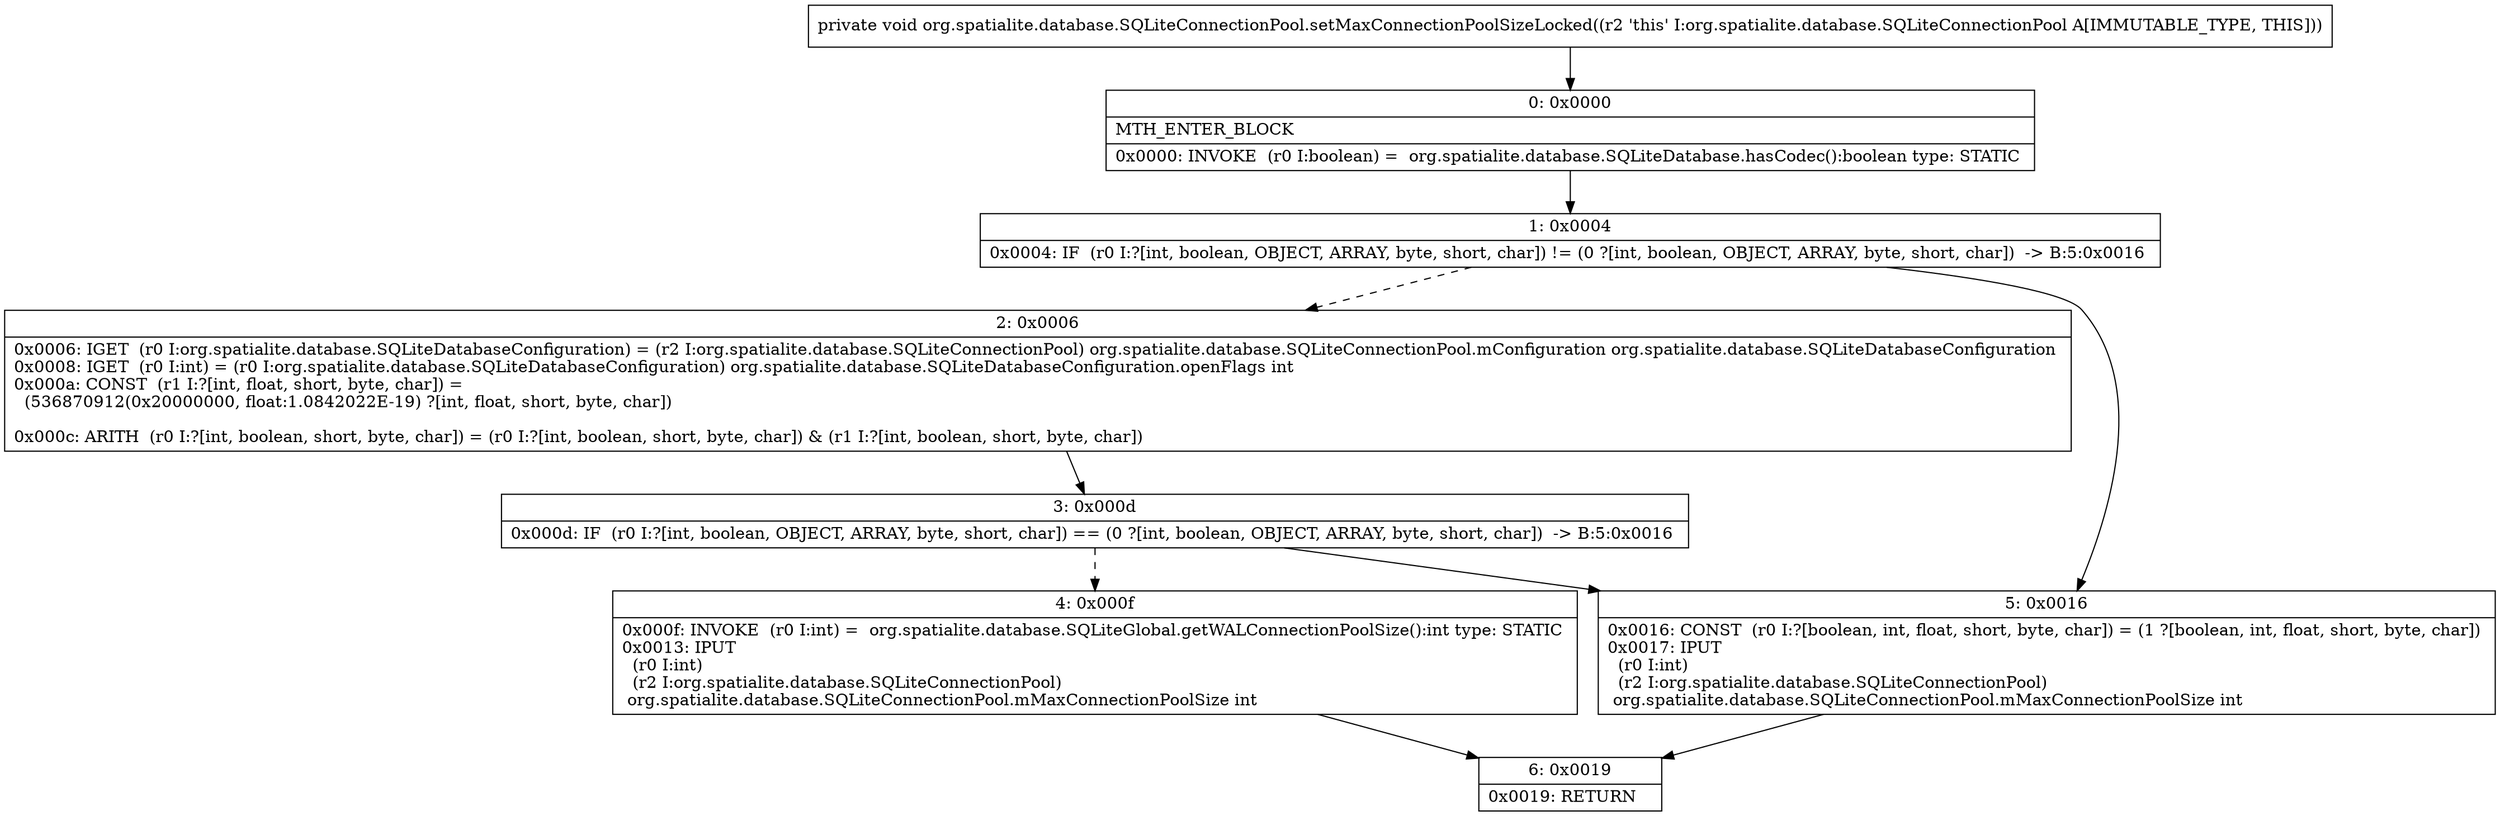 digraph "CFG fororg.spatialite.database.SQLiteConnectionPool.setMaxConnectionPoolSizeLocked()V" {
Node_0 [shape=record,label="{0\:\ 0x0000|MTH_ENTER_BLOCK\l|0x0000: INVOKE  (r0 I:boolean) =  org.spatialite.database.SQLiteDatabase.hasCodec():boolean type: STATIC \l}"];
Node_1 [shape=record,label="{1\:\ 0x0004|0x0004: IF  (r0 I:?[int, boolean, OBJECT, ARRAY, byte, short, char]) != (0 ?[int, boolean, OBJECT, ARRAY, byte, short, char])  \-\> B:5:0x0016 \l}"];
Node_2 [shape=record,label="{2\:\ 0x0006|0x0006: IGET  (r0 I:org.spatialite.database.SQLiteDatabaseConfiguration) = (r2 I:org.spatialite.database.SQLiteConnectionPool) org.spatialite.database.SQLiteConnectionPool.mConfiguration org.spatialite.database.SQLiteDatabaseConfiguration \l0x0008: IGET  (r0 I:int) = (r0 I:org.spatialite.database.SQLiteDatabaseConfiguration) org.spatialite.database.SQLiteDatabaseConfiguration.openFlags int \l0x000a: CONST  (r1 I:?[int, float, short, byte, char]) = \l  (536870912(0x20000000, float:1.0842022E\-19) ?[int, float, short, byte, char])\l \l0x000c: ARITH  (r0 I:?[int, boolean, short, byte, char]) = (r0 I:?[int, boolean, short, byte, char]) & (r1 I:?[int, boolean, short, byte, char]) \l}"];
Node_3 [shape=record,label="{3\:\ 0x000d|0x000d: IF  (r0 I:?[int, boolean, OBJECT, ARRAY, byte, short, char]) == (0 ?[int, boolean, OBJECT, ARRAY, byte, short, char])  \-\> B:5:0x0016 \l}"];
Node_4 [shape=record,label="{4\:\ 0x000f|0x000f: INVOKE  (r0 I:int) =  org.spatialite.database.SQLiteGlobal.getWALConnectionPoolSize():int type: STATIC \l0x0013: IPUT  \l  (r0 I:int)\l  (r2 I:org.spatialite.database.SQLiteConnectionPool)\l org.spatialite.database.SQLiteConnectionPool.mMaxConnectionPoolSize int \l}"];
Node_5 [shape=record,label="{5\:\ 0x0016|0x0016: CONST  (r0 I:?[boolean, int, float, short, byte, char]) = (1 ?[boolean, int, float, short, byte, char]) \l0x0017: IPUT  \l  (r0 I:int)\l  (r2 I:org.spatialite.database.SQLiteConnectionPool)\l org.spatialite.database.SQLiteConnectionPool.mMaxConnectionPoolSize int \l}"];
Node_6 [shape=record,label="{6\:\ 0x0019|0x0019: RETURN   \l}"];
MethodNode[shape=record,label="{private void org.spatialite.database.SQLiteConnectionPool.setMaxConnectionPoolSizeLocked((r2 'this' I:org.spatialite.database.SQLiteConnectionPool A[IMMUTABLE_TYPE, THIS])) }"];
MethodNode -> Node_0;
Node_0 -> Node_1;
Node_1 -> Node_2[style=dashed];
Node_1 -> Node_5;
Node_2 -> Node_3;
Node_3 -> Node_4[style=dashed];
Node_3 -> Node_5;
Node_4 -> Node_6;
Node_5 -> Node_6;
}

